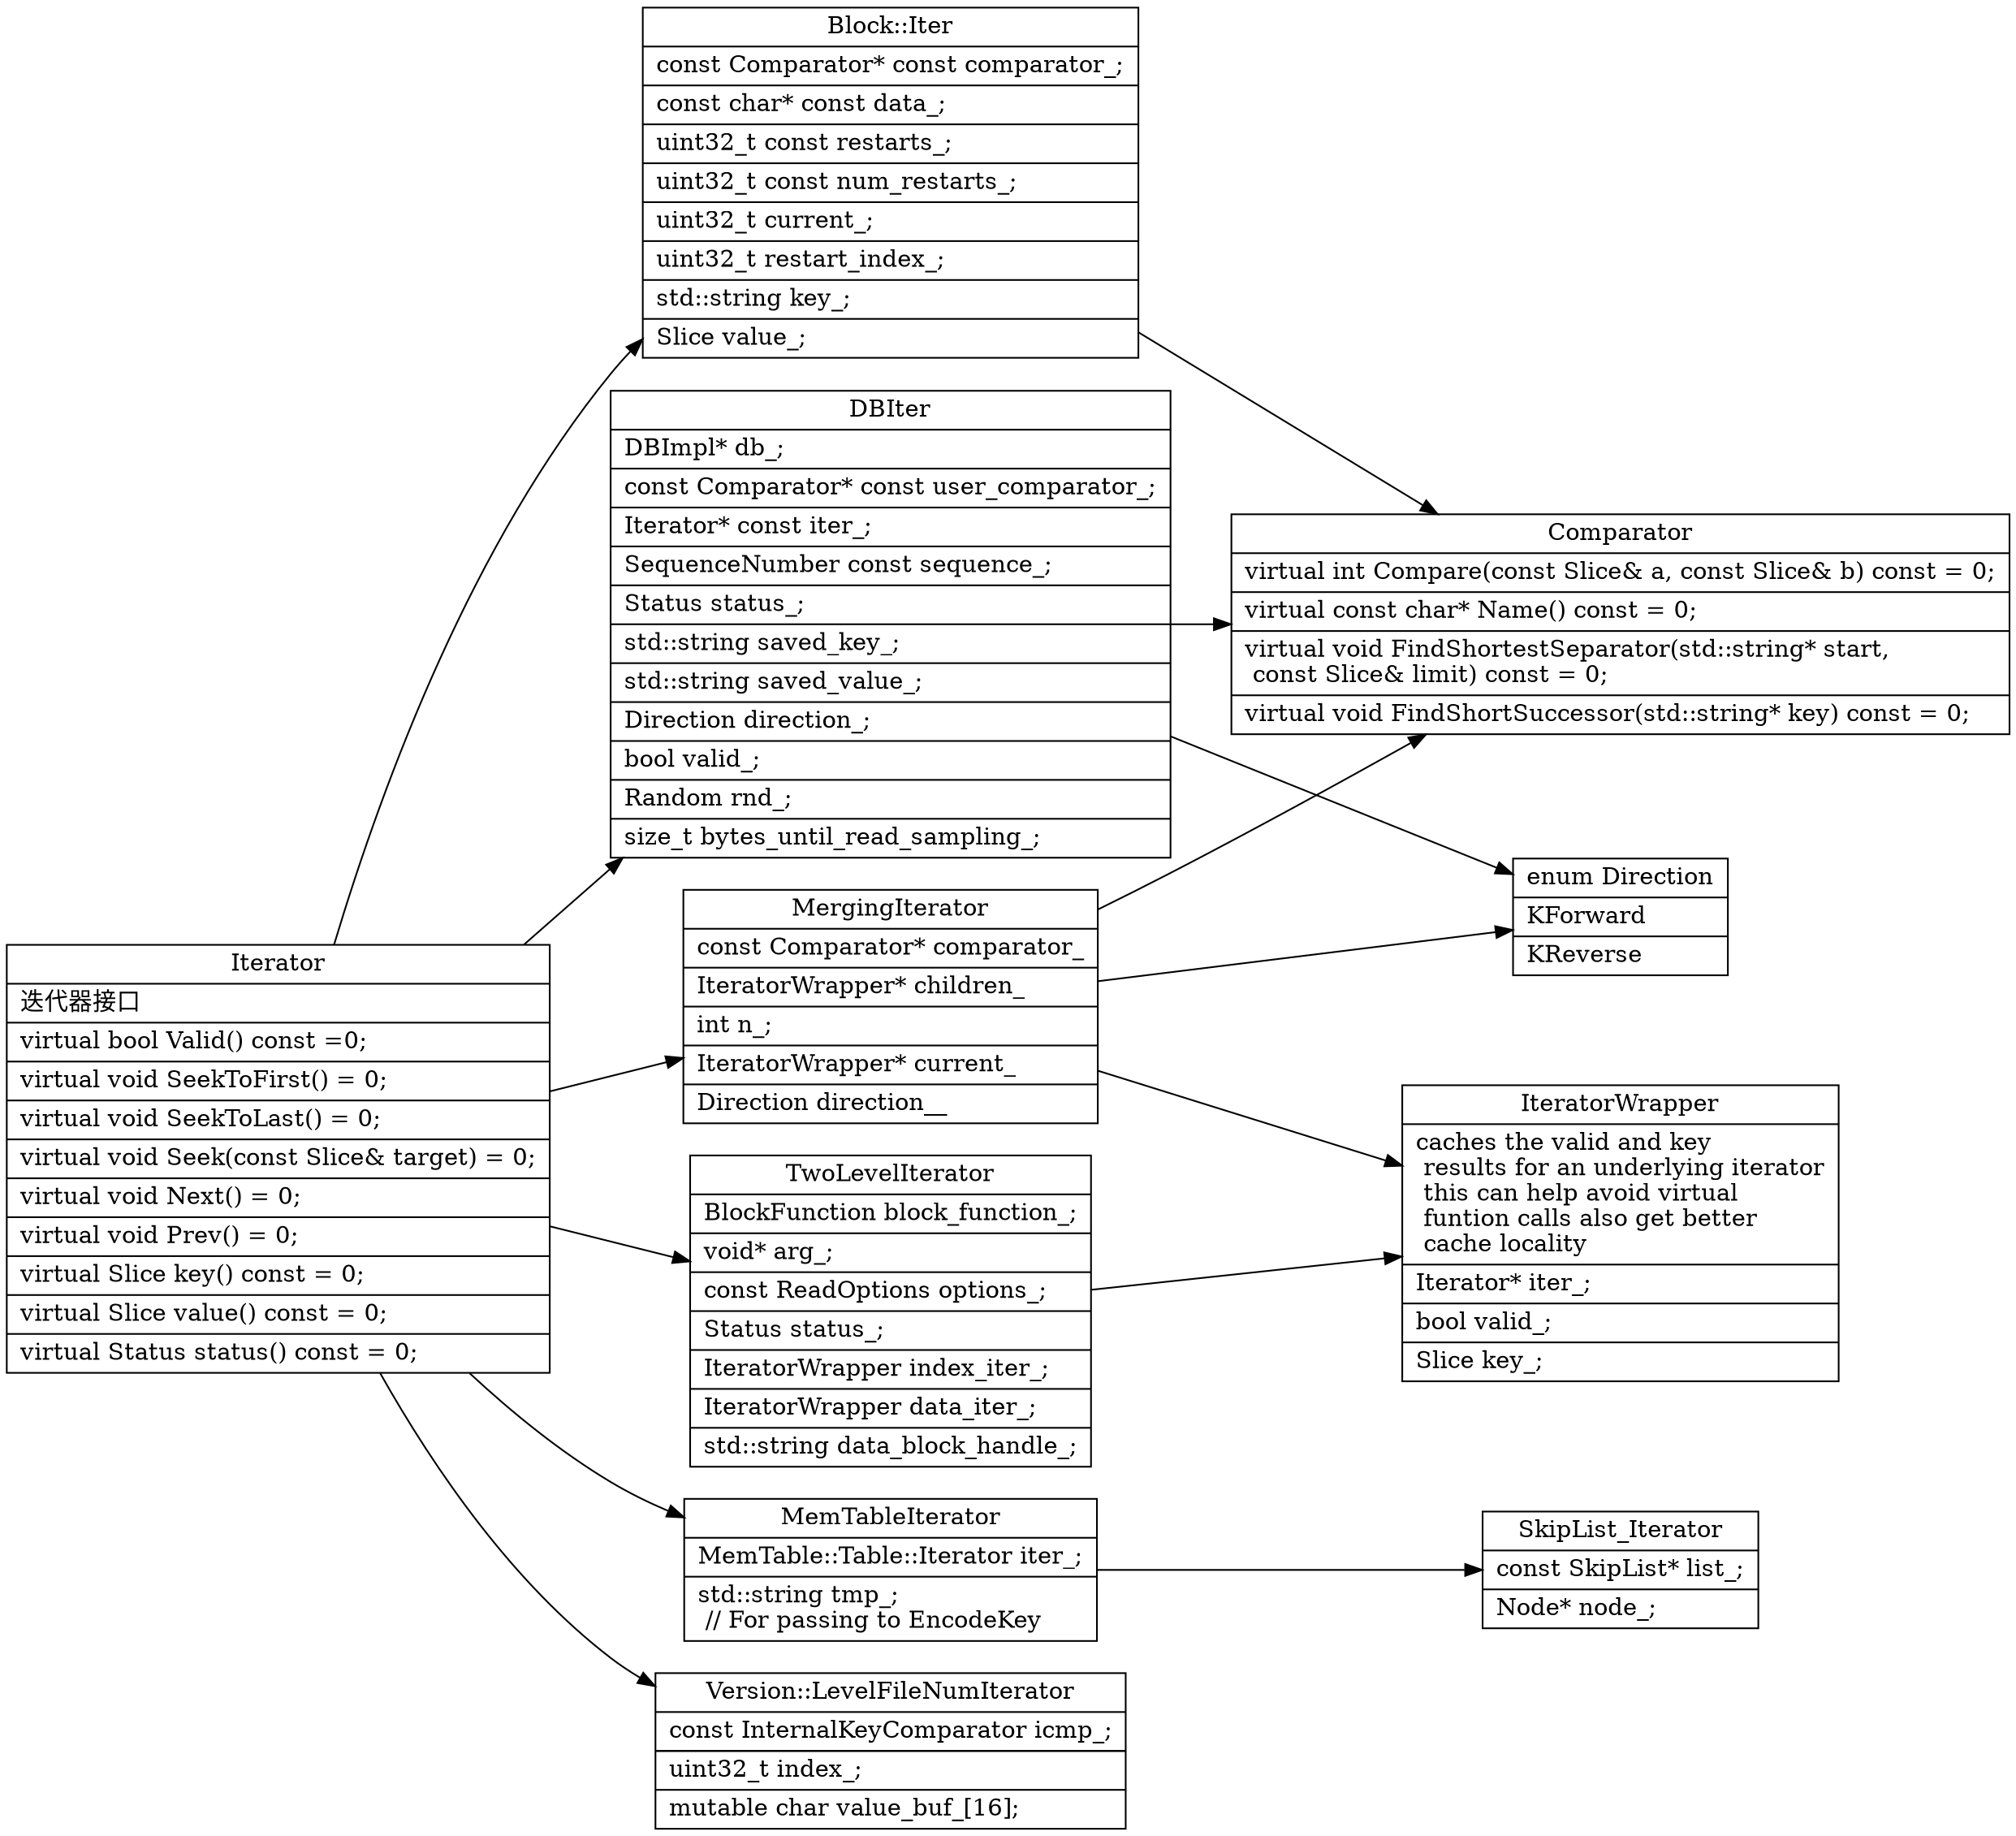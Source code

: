 digraph iterator {
  node[shape=box;];
  newrank=true;
  rankdir=LR;
  Iterator[
    shape="record";
    label="{{
      Iterator|
      迭代器接口\l|
      virtual bool Valid() const =0;\l|
      virtual void SeekToFirst() = 0;\l|
      virtual void SeekToLast() = 0;\l|
      virtual void Seek(const Slice& target) = 0;\l|
      virtual void Next() = 0;\l|
      virtual void Prev() = 0;\l|
      virtual Slice key() const = 0;\l|
      virtual Slice value() const = 0;\l|
      virtual Status status() const = 0;\l
    }}";
  ];
  MergingIterator[
    shape="record";
    label="{{
      MergingIterator|
      const Comparator* comparator_\l|
      <IteratorWrapper1> IteratorWrapper* children_\l|
      int n_;\l|
      <IteratorWrapper2> IteratorWrapper* current_\l|
      Direction direction__\l
    }}";
  ];
  DBIter[
    shape="record";
    label="{{
      DBIter|
      DBImpl* db_;\l|
      const Comparator* const user_comparator_;\l|
      Iterator* const iter_;\l|
      SequenceNumber const sequence_;\l|
      Status status_;\l|
      std::string saved_key_; \l|
      std::string saved_value_;\l|
      Direction direction_;\l|
      bool valid_;\l|
      Random rnd_;\l|
      size_t bytes_until_read_sampling_;\l
    }}";
  ];

  Direction[
    shape="record";
    label="{{
      enum Direction|
      KForward\l|
      KReverse\l
    }}";
  ];

  IteratorWrapper[
    shape="record";
    label="{{
      IteratorWrapper|
      caches the valid and key \l 
      results for an underlying iterator\l
      this can help avoid virtual \l 
      funtion calls also get better \l
      cache locality\l|
      Iterator* iter_;\l|
      bool valid_;\l|
      Slice key_;\l
    }}";
  ];
  Block_Iter[
    shape="record";
    label="{{
      Block::Iter|
        const Comparator* const comparator_;\l|
        const char* const data_;\l|
        uint32_t const restarts_; \l|
        uint32_t const num_restarts_;\l|
        uint32_t current_;\l|
        uint32_t restart_index_;\l|
        std::string key_;\l|
        Slice value_;\l
    }}";
  ];

  MemTableIterator[
    shape="record";
    label="{{
      MemTableIterator|
        MemTable::Table::Iterator iter_;\l|
        std::string tmp_; \l // For passing to EncodeKey\l
    }}";
  ];
  TwoLevelIterator[
    shape="record";
    label="{{
      TwoLevelIterator|
        BlockFunction block_function_;\l|
        void* arg_;\l|
        const ReadOptions options_;\l|
        Status status_;\l|
        IteratorWrapper index_iter_;\l|
        IteratorWrapper data_iter_;\l|
        std::string data_block_handle_;\l
    }}";
  ];
  LevelFileNumIterator[
    shape="record";
    label="{{
      Version::LevelFileNumIterator|
        const InternalKeyComparator icmp_;\l|
        const std::vector<FileMetaData*>* const flist_;\l|
        uint32_t index_;\l|
        mutable char value_buf_[16];\l
    }}";
  ];
  SkipList_Iterator[
    shape="record";
    label="{{
      SkipList_Iterator|
        const SkipList* list_;\l|
        Node* node_;\l
    }}";
  ];
  Comparator[
    shape="record";
    label="{{
      Comparator|
        virtual int Compare(const Slice& a, const Slice& b) const = 0;\l|
      virtual const char* Name() const = 0;\l|
      virtual void FindShortestSeparator(std::string* start,\l
                                     const Slice& limit) const = 0;\l|
      virtual void FindShortSuccessor(std::string* key) const = 0;\l
    }}";
  ];
  Iterator -> {
    DBIter;
    Block_Iter;
    MergingIterator;
    MemTableIterator;
    TwoLevelIterator;
    LevelFileNumIterator;
  }
  MemTableIterator -> SkipList_Iterator;
  MergingIterator -> {
    IteratorWrapper;
    Direction;
    Comparator;
  }
  DBIter -> {
    Direction;
    Comparator;
  }
  Block_Iter -> {
    Comparator;
  }

  TwoLevelIterator -> {
    IteratorWrapper;
  }
}
